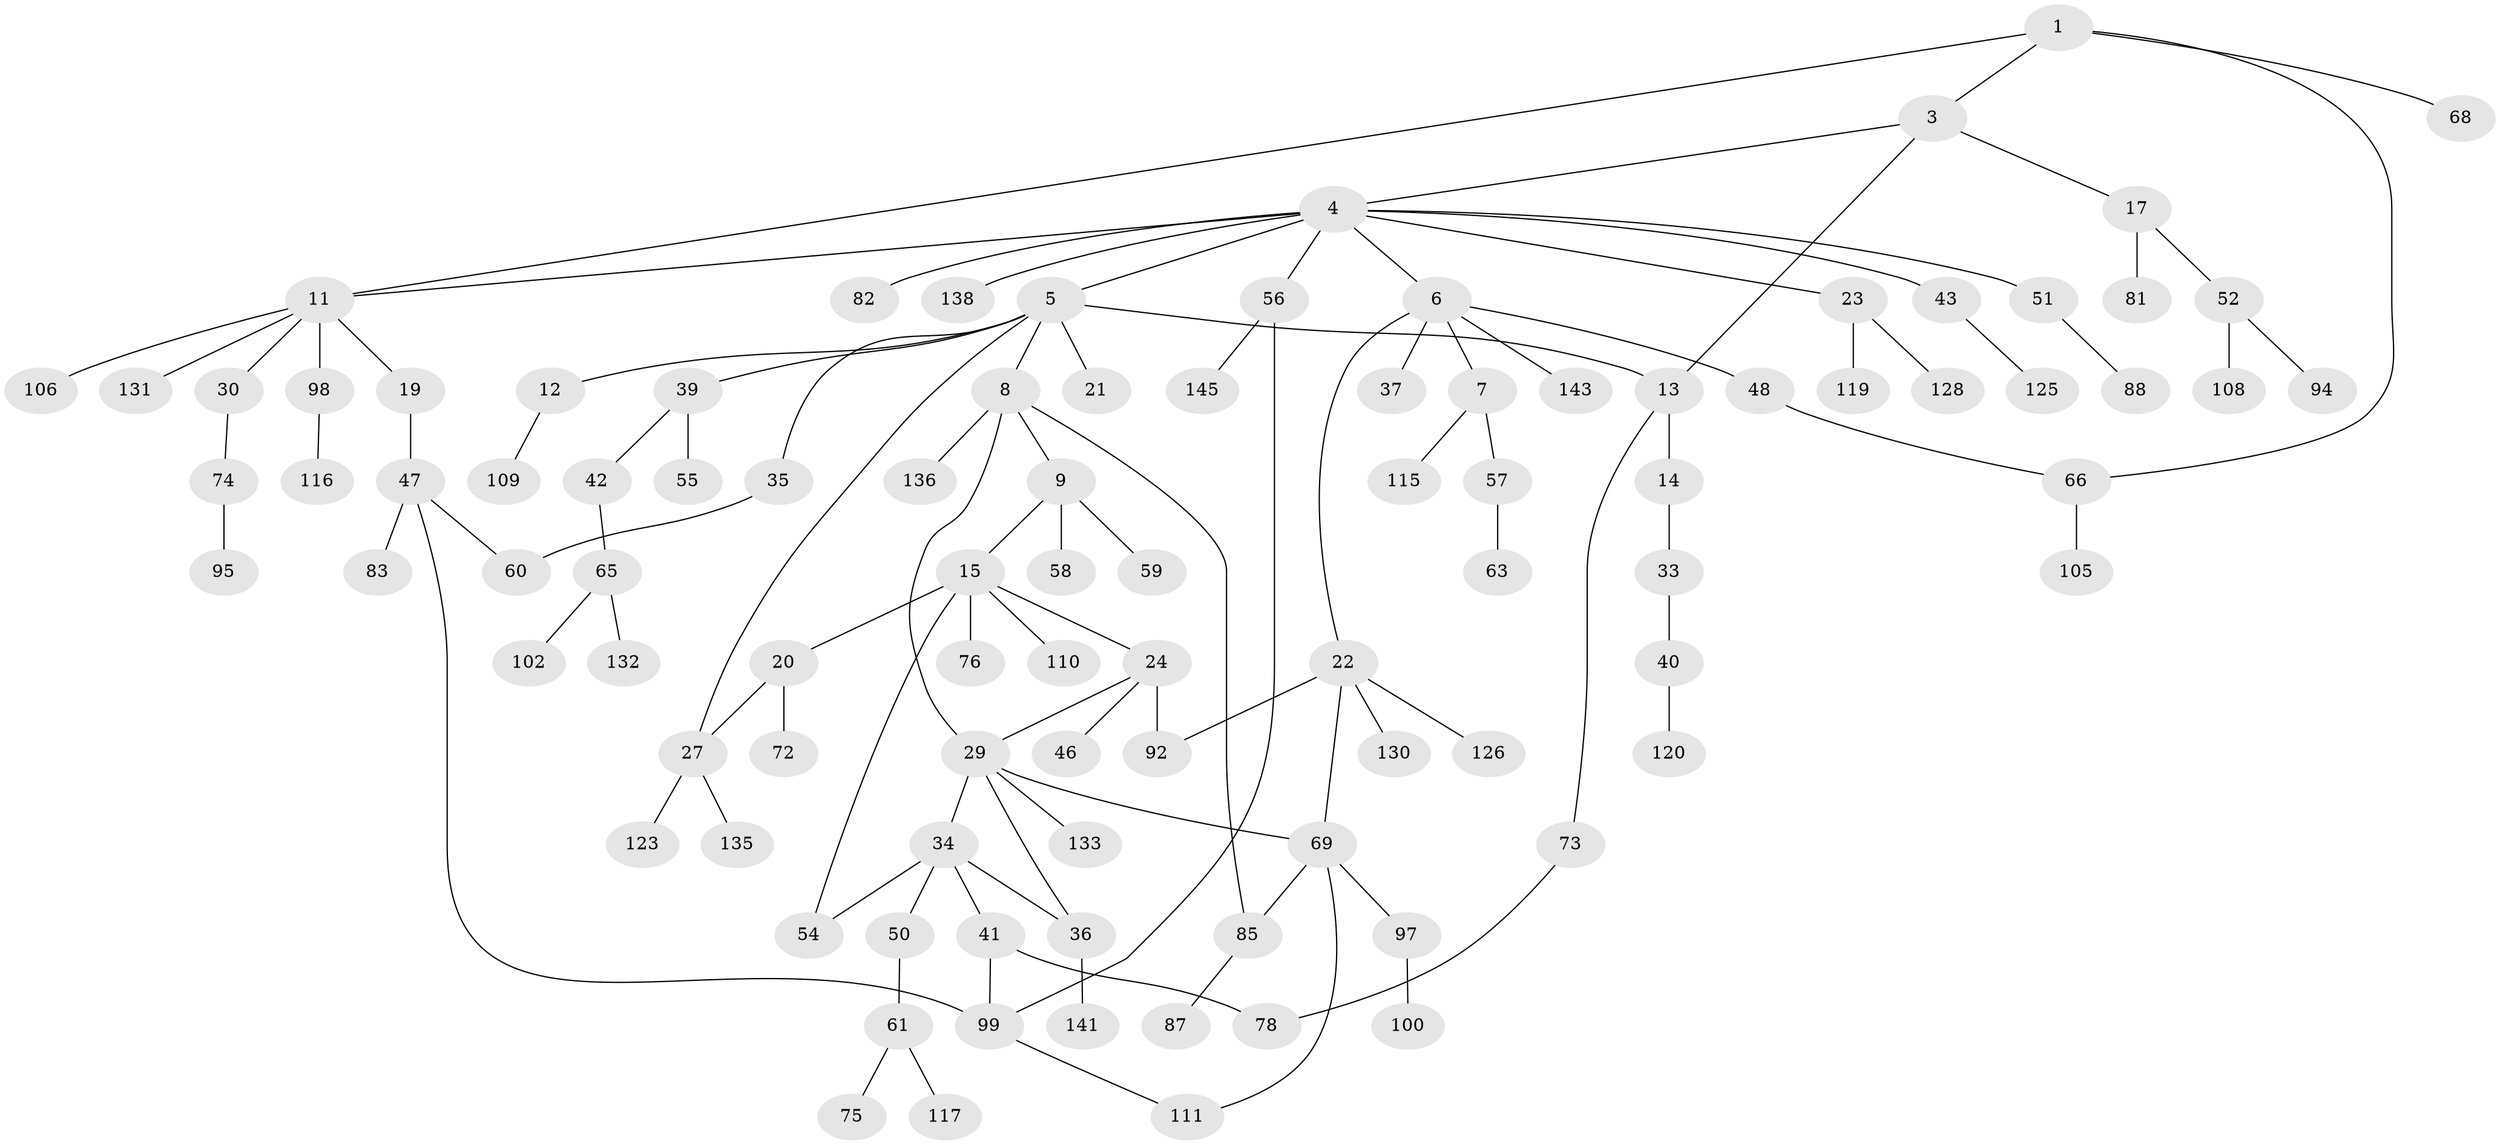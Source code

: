 // Generated by graph-tools (version 1.1) at 2025/23/03/03/25 07:23:32]
// undirected, 97 vertices, 111 edges
graph export_dot {
graph [start="1"]
  node [color=gray90,style=filled];
  1 [super="+2"];
  3 [super="+28"];
  4 [super="+26"];
  5 [super="+10"];
  6 [super="+44"];
  7 [super="+16"];
  8 [super="+71"];
  9 [super="+25"];
  11 [super="+79"];
  12;
  13 [super="+31"];
  14 [super="+89"];
  15 [super="+18"];
  17 [super="+90"];
  19;
  20 [super="+104"];
  21;
  22 [super="+38"];
  23 [super="+93"];
  24 [super="+80"];
  27 [super="+62"];
  29 [super="+32"];
  30 [super="+53"];
  33;
  34 [super="+147"];
  35 [super="+122"];
  36 [super="+77"];
  37 [super="+84"];
  39 [super="+121"];
  40 [super="+112"];
  41 [super="+144"];
  42;
  43 [super="+45"];
  46 [super="+67"];
  47 [super="+49"];
  48 [super="+101"];
  50 [super="+142"];
  51;
  52;
  54 [super="+118"];
  55;
  56 [super="+129"];
  57;
  58;
  59;
  60 [super="+64"];
  61 [super="+127"];
  63;
  65 [super="+113"];
  66 [super="+134"];
  68;
  69 [super="+70"];
  72 [super="+91"];
  73 [super="+140"];
  74 [super="+86"];
  75;
  76;
  78 [super="+124"];
  81 [super="+96"];
  82;
  83 [super="+146"];
  85 [super="+137"];
  87 [super="+107"];
  88;
  92;
  94;
  95;
  97 [super="+114"];
  98;
  99;
  100;
  102 [super="+103"];
  105;
  106;
  108;
  109;
  110;
  111;
  115;
  116;
  117;
  119;
  120;
  123 [super="+139"];
  125;
  126;
  128;
  130;
  131;
  132;
  133;
  135;
  136;
  138;
  141;
  143;
  145;
  1 -- 66;
  1 -- 3;
  1 -- 68;
  1 -- 11;
  3 -- 4;
  3 -- 13;
  3 -- 17;
  4 -- 5;
  4 -- 6;
  4 -- 11;
  4 -- 23;
  4 -- 43;
  4 -- 56;
  4 -- 82;
  4 -- 138;
  4 -- 51;
  5 -- 8;
  5 -- 21;
  5 -- 35;
  5 -- 39;
  5 -- 13;
  5 -- 27;
  5 -- 12;
  6 -- 7;
  6 -- 22;
  6 -- 37;
  6 -- 48;
  6 -- 143;
  7 -- 115;
  7 -- 57;
  8 -- 9;
  8 -- 29;
  8 -- 85;
  8 -- 136;
  9 -- 15;
  9 -- 58;
  9 -- 59;
  11 -- 19;
  11 -- 30;
  11 -- 98;
  11 -- 106;
  11 -- 131;
  12 -- 109;
  13 -- 14;
  13 -- 73;
  14 -- 33;
  15 -- 24;
  15 -- 20;
  15 -- 54;
  15 -- 76;
  15 -- 110;
  17 -- 52;
  17 -- 81;
  19 -- 47;
  20 -- 27;
  20 -- 72;
  22 -- 69;
  22 -- 130;
  22 -- 126;
  22 -- 92;
  23 -- 128;
  23 -- 119;
  24 -- 46;
  24 -- 92;
  24 -- 29;
  27 -- 123;
  27 -- 135;
  29 -- 34;
  29 -- 69;
  29 -- 36;
  29 -- 133;
  30 -- 74;
  33 -- 40;
  34 -- 41;
  34 -- 50;
  34 -- 54;
  34 -- 36;
  35 -- 60;
  36 -- 141;
  39 -- 42;
  39 -- 55;
  40 -- 120;
  41 -- 78;
  41 -- 99;
  42 -- 65;
  43 -- 125;
  47 -- 60;
  47 -- 83;
  47 -- 99;
  48 -- 66;
  50 -- 61;
  51 -- 88;
  52 -- 94;
  52 -- 108;
  56 -- 145;
  56 -- 99;
  57 -- 63;
  61 -- 75;
  61 -- 117;
  65 -- 102;
  65 -- 132;
  66 -- 105;
  69 -- 97;
  69 -- 85;
  69 -- 111;
  73 -- 78;
  74 -- 95;
  85 -- 87;
  97 -- 100;
  98 -- 116;
  99 -- 111;
}
